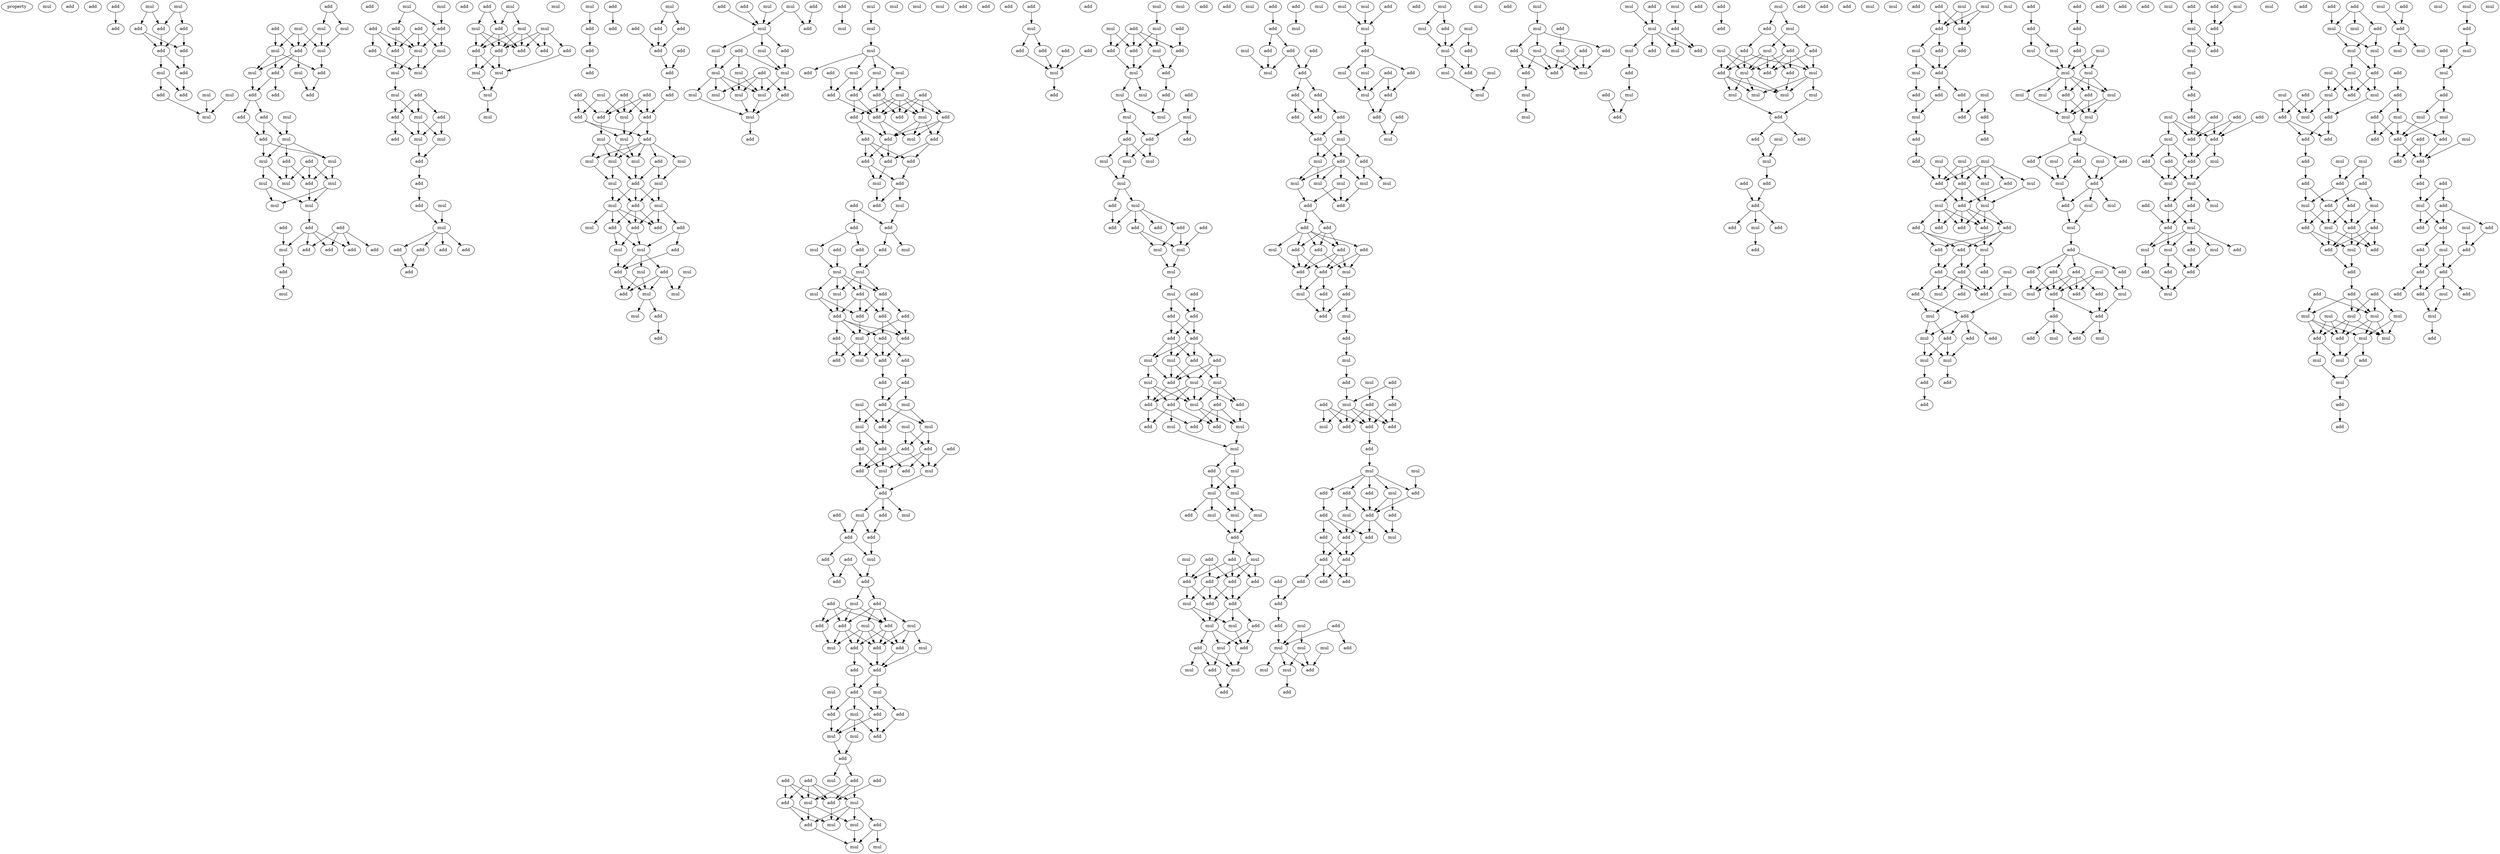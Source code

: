 digraph {
    node [fontcolor=black]
    property [mul=2,lf=1.9]
    0 [ label = mul ];
    1 [ label = add ];
    2 [ label = add ];
    3 [ label = add ];
    4 [ label = add ];
    5 [ label = mul ];
    6 [ label = mul ];
    7 [ label = add ];
    8 [ label = add ];
    9 [ label = add ];
    10 [ label = add ];
    11 [ label = add ];
    12 [ label = mul ];
    13 [ label = add ];
    14 [ label = add ];
    15 [ label = mul ];
    16 [ label = add ];
    17 [ label = mul ];
    18 [ label = mul ];
    19 [ label = add ];
    20 [ label = mul ];
    21 [ label = add ];
    22 [ label = mul ];
    23 [ label = mul ];
    24 [ label = add ];
    25 [ label = mul ];
    26 [ label = mul ];
    27 [ label = mul ];
    28 [ label = mul ];
    29 [ label = add ];
    30 [ label = add ];
    31 [ label = add ];
    32 [ label = add ];
    33 [ label = add ];
    34 [ label = add ];
    35 [ label = add ];
    36 [ label = mul ];
    37 [ label = add ];
    38 [ label = mul ];
    39 [ label = add ];
    40 [ label = add ];
    41 [ label = mul ];
    42 [ label = mul ];
    43 [ label = add ];
    44 [ label = add ];
    45 [ label = mul ];
    46 [ label = mul ];
    47 [ label = mul ];
    48 [ label = mul ];
    49 [ label = mul ];
    50 [ label = add ];
    51 [ label = add ];
    52 [ label = add ];
    53 [ label = mul ];
    54 [ label = add ];
    55 [ label = add ];
    56 [ label = add ];
    57 [ label = add ];
    58 [ label = add ];
    59 [ label = mul ];
    60 [ label = mul ];
    61 [ label = mul ];
    62 [ label = add ];
    63 [ label = add ];
    64 [ label = add ];
    65 [ label = add ];
    66 [ label = add ];
    67 [ label = mul ];
    68 [ label = mul ];
    69 [ label = add ];
    70 [ label = mul ];
    71 [ label = mul ];
    72 [ label = mul ];
    73 [ label = add ];
    74 [ label = add ];
    75 [ label = mul ];
    76 [ label = add ];
    77 [ label = add ];
    78 [ label = mul ];
    79 [ label = mul ];
    80 [ label = add ];
    81 [ label = add ];
    82 [ label = add ];
    83 [ label = mul ];
    84 [ label = mul ];
    85 [ label = add ];
    86 [ label = add ];
    87 [ label = add ];
    88 [ label = add ];
    89 [ label = add ];
    90 [ label = add ];
    91 [ label = mul ];
    92 [ label = add ];
    93 [ label = add ];
    94 [ label = mul ];
    95 [ label = mul ];
    96 [ label = mul ];
    97 [ label = mul ];
    98 [ label = add ];
    99 [ label = add ];
    100 [ label = add ];
    101 [ label = add ];
    102 [ label = add ];
    103 [ label = mul ];
    104 [ label = mul ];
    105 [ label = mul ];
    106 [ label = mul ];
    107 [ label = mul ];
    108 [ label = add ];
    109 [ label = add ];
    110 [ label = add ];
    111 [ label = add ];
    112 [ label = add ];
    113 [ label = mul ];
    114 [ label = add ];
    115 [ label = add ];
    116 [ label = add ];
    117 [ label = add ];
    118 [ label = add ];
    119 [ label = add ];
    120 [ label = add ];
    121 [ label = add ];
    122 [ label = add ];
    123 [ label = mul ];
    124 [ label = add ];
    125 [ label = mul ];
    126 [ label = add ];
    127 [ label = add ];
    128 [ label = add ];
    129 [ label = mul ];
    130 [ label = mul ];
    131 [ label = add ];
    132 [ label = mul ];
    133 [ label = mul ];
    134 [ label = add ];
    135 [ label = mul ];
    136 [ label = mul ];
    137 [ label = mul ];
    138 [ label = add ];
    139 [ label = mul ];
    140 [ label = mul ];
    141 [ label = add ];
    142 [ label = mul ];
    143 [ label = add ];
    144 [ label = mul ];
    145 [ label = add ];
    146 [ label = add ];
    147 [ label = add ];
    148 [ label = add ];
    149 [ label = mul ];
    150 [ label = mul ];
    151 [ label = add ];
    152 [ label = mul ];
    153 [ label = mul ];
    154 [ label = add ];
    155 [ label = mul ];
    156 [ label = add ];
    157 [ label = mul ];
    158 [ label = mul ];
    159 [ label = add ];
    160 [ label = add ];
    161 [ label = mul ];
    162 [ label = add ];
    163 [ label = add ];
    164 [ label = add ];
    165 [ label = mul ];
    166 [ label = mul ];
    167 [ label = add ];
    168 [ label = mul ];
    169 [ label = mul ];
    170 [ label = add ];
    171 [ label = add ];
    172 [ label = mul ];
    173 [ label = add ];
    174 [ label = mul ];
    175 [ label = mul ];
    176 [ label = mul ];
    177 [ label = mul ];
    178 [ label = mul ];
    179 [ label = mul ];
    180 [ label = add ];
    181 [ label = mul ];
    182 [ label = add ];
    183 [ label = add ];
    184 [ label = mul ];
    185 [ label = mul ];
    186 [ label = mul ];
    187 [ label = mul ];
    188 [ label = mul ];
    189 [ label = mul ];
    190 [ label = add ];
    191 [ label = add ];
    192 [ label = mul ];
    193 [ label = mul ];
    194 [ label = add ];
    195 [ label = mul ];
    196 [ label = add ];
    197 [ label = add ];
    198 [ label = add ];
    199 [ label = add ];
    200 [ label = add ];
    201 [ label = mul ];
    202 [ label = add ];
    203 [ label = add ];
    204 [ label = add ];
    205 [ label = mul ];
    206 [ label = add ];
    207 [ label = add ];
    208 [ label = add ];
    209 [ label = add ];
    210 [ label = add ];
    211 [ label = add ];
    212 [ label = mul ];
    213 [ label = mul ];
    214 [ label = add ];
    215 [ label = mul ];
    216 [ label = mul ];
    217 [ label = add ];
    218 [ label = add ];
    219 [ label = add ];
    220 [ label = add ];
    221 [ label = add ];
    222 [ label = add ];
    223 [ label = mul ];
    224 [ label = mul ];
    225 [ label = mul ];
    226 [ label = mul ];
    227 [ label = add ];
    228 [ label = mul ];
    229 [ label = mul ];
    230 [ label = add ];
    231 [ label = add ];
    232 [ label = add ];
    233 [ label = add ];
    234 [ label = add ];
    235 [ label = add ];
    236 [ label = add ];
    237 [ label = add ];
    238 [ label = add ];
    239 [ label = mul ];
    240 [ label = mul ];
    241 [ label = add ];
    242 [ label = add ];
    243 [ label = add ];
    244 [ label = add ];
    245 [ label = add ];
    246 [ label = add ];
    247 [ label = mul ];
    248 [ label = mul ];
    249 [ label = add ];
    250 [ label = mul ];
    251 [ label = mul ];
    252 [ label = mul ];
    253 [ label = add ];
    254 [ label = add ];
    255 [ label = add ];
    256 [ label = add ];
    257 [ label = add ];
    258 [ label = add ];
    259 [ label = mul ];
    260 [ label = mul ];
    261 [ label = add ];
    262 [ label = add ];
    263 [ label = add ];
    264 [ label = mul ];
    265 [ label = mul ];
    266 [ label = add ];
    267 [ label = add ];
    268 [ label = add ];
    269 [ label = add ];
    270 [ label = mul ];
    271 [ label = add ];
    272 [ label = add ];
    273 [ label = add ];
    274 [ label = add ];
    275 [ label = add ];
    276 [ label = add ];
    277 [ label = mul ];
    278 [ label = mul ];
    279 [ label = add ];
    280 [ label = add ];
    281 [ label = add ];
    282 [ label = mul ];
    283 [ label = mul ];
    284 [ label = mul ];
    285 [ label = add ];
    286 [ label = add ];
    287 [ label = add ];
    288 [ label = add ];
    289 [ label = add ];
    290 [ label = mul ];
    291 [ label = mul ];
    292 [ label = add ];
    293 [ label = add ];
    294 [ label = mul ];
    295 [ label = add ];
    296 [ label = add ];
    297 [ label = add ];
    298 [ label = mul ];
    299 [ label = add ];
    300 [ label = mul ];
    301 [ label = add ];
    302 [ label = add ];
    303 [ label = add ];
    304 [ label = mul ];
    305 [ label = add ];
    306 [ label = add ];
    307 [ label = mul ];
    308 [ label = add ];
    309 [ label = add ];
    310 [ label = mul ];
    311 [ label = add ];
    312 [ label = mul ];
    313 [ label = mul ];
    314 [ label = add ];
    315 [ label = mul ];
    316 [ label = mul ];
    317 [ label = add ];
    318 [ label = add ];
    319 [ label = mul ];
    320 [ label = add ];
    321 [ label = add ];
    322 [ label = add ];
    323 [ label = add ];
    324 [ label = mul ];
    325 [ label = mul ];
    326 [ label = add ];
    327 [ label = mul ];
    328 [ label = add ];
    329 [ label = add ];
    330 [ label = mul ];
    331 [ label = mul ];
    332 [ label = add ];
    333 [ label = add ];
    334 [ label = mul ];
    335 [ label = add ];
    336 [ label = mul ];
    337 [ label = add ];
    338 [ label = mul ];
    339 [ label = mul ];
    340 [ label = add ];
    341 [ label = add ];
    342 [ label = mul ];
    343 [ label = mul ];
    344 [ label = mul ];
    345 [ label = add ];
    346 [ label = add ];
    347 [ label = add ];
    348 [ label = add ];
    349 [ label = mul ];
    350 [ label = mul ];
    351 [ label = mul ];
    352 [ label = mul ];
    353 [ label = add ];
    354 [ label = mul ];
    355 [ label = add ];
    356 [ label = add ];
    357 [ label = add ];
    358 [ label = add ];
    359 [ label = add ];
    360 [ label = mul ];
    361 [ label = mul ];
    362 [ label = mul ];
    363 [ label = mul ];
    364 [ label = add ];
    365 [ label = add ];
    366 [ label = add ];
    367 [ label = add ];
    368 [ label = add ];
    369 [ label = mul ];
    370 [ label = add ];
    371 [ label = add ];
    372 [ label = mul ];
    373 [ label = mul ];
    374 [ label = mul ];
    375 [ label = add ];
    376 [ label = mul ];
    377 [ label = add ];
    378 [ label = mul ];
    379 [ label = add ];
    380 [ label = add ];
    381 [ label = add ];
    382 [ label = add ];
    383 [ label = add ];
    384 [ label = mul ];
    385 [ label = mul ];
    386 [ label = add ];
    387 [ label = mul ];
    388 [ label = add ];
    389 [ label = add ];
    390 [ label = mul ];
    391 [ label = mul ];
    392 [ label = mul ];
    393 [ label = mul ];
    394 [ label = add ];
    395 [ label = mul ];
    396 [ label = mul ];
    397 [ label = add ];
    398 [ label = add ];
    399 [ label = mul ];
    400 [ label = mul ];
    401 [ label = add ];
    402 [ label = add ];
    403 [ label = add ];
    404 [ label = add ];
    405 [ label = add ];
    406 [ label = add ];
    407 [ label = add ];
    408 [ label = mul ];
    409 [ label = add ];
    410 [ label = mul ];
    411 [ label = mul ];
    412 [ label = add ];
    413 [ label = add ];
    414 [ label = mul ];
    415 [ label = add ];
    416 [ label = mul ];
    417 [ label = mul ];
    418 [ label = add ];
    419 [ label = mul ];
    420 [ label = add ];
    421 [ label = add ];
    422 [ label = add ];
    423 [ label = mul ];
    424 [ label = add ];
    425 [ label = add ];
    426 [ label = add ];
    427 [ label = mul ];
    428 [ label = mul ];
    429 [ label = add ];
    430 [ label = add ];
    431 [ label = add ];
    432 [ label = add ];
    433 [ label = add ];
    434 [ label = add ];
    435 [ label = add ];
    436 [ label = mul ];
    437 [ label = add ];
    438 [ label = add ];
    439 [ label = mul ];
    440 [ label = mul ];
    441 [ label = mul ];
    442 [ label = mul ];
    443 [ label = mul ];
    444 [ label = mul ];
    445 [ label = add ];
    446 [ label = add ];
    447 [ label = add ];
    448 [ label = add ];
    449 [ label = add ];
    450 [ label = add ];
    451 [ label = add ];
    452 [ label = add ];
    453 [ label = mul ];
    454 [ label = add ];
    455 [ label = mul ];
    456 [ label = add ];
    457 [ label = add ];
    458 [ label = add ];
    459 [ label = mul ];
    460 [ label = mul ];
    461 [ label = add ];
    462 [ label = add ];
    463 [ label = mul ];
    464 [ label = add ];
    465 [ label = mul ];
    466 [ label = add ];
    467 [ label = mul ];
    468 [ label = add ];
    469 [ label = add ];
    470 [ label = add ];
    471 [ label = add ];
    472 [ label = mul ];
    473 [ label = add ];
    474 [ label = add ];
    475 [ label = add ];
    476 [ label = mul ];
    477 [ label = mul ];
    478 [ label = add ];
    479 [ label = add ];
    480 [ label = add ];
    481 [ label = mul ];
    482 [ label = add ];
    483 [ label = add ];
    484 [ label = mul ];
    485 [ label = add ];
    486 [ label = add ];
    487 [ label = add ];
    488 [ label = mul ];
    489 [ label = add ];
    490 [ label = add ];
    491 [ label = add ];
    492 [ label = add ];
    493 [ label = mul ];
    494 [ label = add ];
    495 [ label = add ];
    496 [ label = add ];
    497 [ label = add ];
    498 [ label = add ];
    499 [ label = add ];
    500 [ label = add ];
    501 [ label = mul ];
    502 [ label = mul ];
    503 [ label = add ];
    504 [ label = mul ];
    505 [ label = mul ];
    506 [ label = mul ];
    507 [ label = add ];
    508 [ label = mul ];
    509 [ label = add ];
    510 [ label = mul ];
    511 [ label = mul ];
    512 [ label = add ];
    513 [ label = mul ];
    514 [ label = add ];
    515 [ label = mul ];
    516 [ label = add ];
    517 [ label = mul ];
    518 [ label = add ];
    519 [ label = add ];
    520 [ label = add ];
    521 [ label = mul ];
    522 [ label = add ];
    523 [ label = add ];
    524 [ label = mul ];
    525 [ label = mul ];
    526 [ label = mul ];
    527 [ label = mul ];
    528 [ label = add ];
    529 [ label = mul ];
    530 [ label = add ];
    531 [ label = mul ];
    532 [ label = mul ];
    533 [ label = mul ];
    534 [ label = add ];
    535 [ label = add ];
    536 [ label = mul ];
    537 [ label = mul ];
    538 [ label = add ];
    539 [ label = mul ];
    540 [ label = mul ];
    541 [ label = mul ];
    542 [ label = add ];
    543 [ label = add ];
    544 [ label = add ];
    545 [ label = mul ];
    546 [ label = add ];
    547 [ label = add ];
    548 [ label = mul ];
    549 [ label = mul ];
    550 [ label = mul ];
    551 [ label = add ];
    552 [ label = mul ];
    553 [ label = mul ];
    554 [ label = add ];
    555 [ label = mul ];
    556 [ label = mul ];
    557 [ label = add ];
    558 [ label = add ];
    559 [ label = add ];
    560 [ label = add ];
    561 [ label = mul ];
    562 [ label = add ];
    563 [ label = add ];
    564 [ label = add ];
    565 [ label = add ];
    566 [ label = mul ];
    567 [ label = mul ];
    568 [ label = add ];
    569 [ label = add ];
    570 [ label = add ];
    571 [ label = mul ];
    572 [ label = mul ];
    573 [ label = add ];
    574 [ label = add ];
    575 [ label = add ];
    576 [ label = add ];
    577 [ label = mul ];
    578 [ label = mul ];
    579 [ label = mul ];
    580 [ label = mul ];
    581 [ label = mul ];
    582 [ label = mul ];
    583 [ label = add ];
    584 [ label = add ];
    585 [ label = add ];
    586 [ label = add ];
    587 [ label = mul ];
    588 [ label = add ];
    589 [ label = mul ];
    590 [ label = add ];
    591 [ label = add ];
    592 [ label = mul ];
    593 [ label = add ];
    594 [ label = add ];
    595 [ label = add ];
    596 [ label = mul ];
    597 [ label = add ];
    598 [ label = add ];
    599 [ label = mul ];
    600 [ label = add ];
    601 [ label = add ];
    602 [ label = mul ];
    603 [ label = mul ];
    604 [ label = add ];
    605 [ label = add ];
    606 [ label = add ];
    607 [ label = add ];
    608 [ label = mul ];
    609 [ label = add ];
    610 [ label = mul ];
    611 [ label = add ];
    612 [ label = add ];
    613 [ label = add ];
    614 [ label = mul ];
    615 [ label = add ];
    616 [ label = add ];
    617 [ label = mul ];
    618 [ label = add ];
    619 [ label = add ];
    620 [ label = add ];
    621 [ label = mul ];
    622 [ label = mul ];
    623 [ label = mul ];
    624 [ label = mul ];
    625 [ label = add ];
    626 [ label = add ];
    627 [ label = mul ];
    628 [ label = add ];
    629 [ label = add ];
    630 [ label = mul ];
    631 [ label = mul ];
    632 [ label = add ];
    633 [ label = add ];
    634 [ label = add ];
    635 [ label = add ];
    636 [ label = add ];
    637 [ label = add ];
    638 [ label = mul ];
    639 [ label = add ];
    640 [ label = add ];
    641 [ label = mul ];
    642 [ label = add ];
    643 [ label = add ];
    644 [ label = mul ];
    645 [ label = add ];
    646 [ label = mul ];
    647 [ label = add ];
    648 [ label = add ];
    649 [ label = mul ];
    650 [ label = add ];
    651 [ label = add ];
    652 [ label = mul ];
    653 [ label = add ];
    654 [ label = mul ];
    655 [ label = add ];
    656 [ label = mul ];
    657 [ label = mul ];
    658 [ label = add ];
    659 [ label = add ];
    660 [ label = add ];
    661 [ label = add ];
    662 [ label = add ];
    663 [ label = add ];
    664 [ label = add ];
    665 [ label = add ];
    666 [ label = mul ];
    667 [ label = mul ];
    668 [ label = mul ];
    669 [ label = mul ];
    670 [ label = mul ];
    671 [ label = mul ];
    672 [ label = add ];
    673 [ label = mul ];
    674 [ label = add ];
    675 [ label = mul ];
    676 [ label = mul ];
    677 [ label = mul ];
    678 [ label = mul ];
    679 [ label = mul ];
    680 [ label = add ];
    681 [ label = add ];
    682 [ label = mul ];
    683 [ label = add ];
    684 [ label = add ];
    685 [ label = mul ];
    686 [ label = add ];
    687 [ label = mul ];
    688 [ label = add ];
    689 [ label = mul ];
    690 [ label = mul ];
    691 [ label = add ];
    692 [ label = add ];
    693 [ label = mul ];
    694 [ label = add ];
    695 [ label = add ];
    696 [ label = add ];
    697 [ label = add ];
    698 [ label = mul ];
    699 [ label = add ];
    700 [ label = add ];
    701 [ label = mul ];
    702 [ label = add ];
    703 [ label = add ];
    704 [ label = add ];
    705 [ label = add ];
    706 [ label = add ];
    707 [ label = add ];
    708 [ label = mul ];
    709 [ label = mul ];
    710 [ label = mul ];
    711 [ label = mul ];
    712 [ label = mul ];
    713 [ label = add ];
    714 [ label = add ];
    715 [ label = mul ];
    716 [ label = add ];
    717 [ label = add ];
    718 [ label = mul ];
    719 [ label = mul ];
    720 [ label = add ];
    721 [ label = mul ];
    722 [ label = add ];
    723 [ label = add ];
    724 [ label = add ];
    725 [ label = add ];
    726 [ label = add ];
    727 [ label = add ];
    728 [ label = mul ];
    729 [ label = add ];
    730 [ label = mul ];
    731 [ label = add ];
    732 [ label = add ];
    733 [ label = mul ];
    734 [ label = mul ];
    735 [ label = mul ];
    736 [ label = add ];
    737 [ label = add ];
    738 [ label = add ];
    739 [ label = add ];
    740 [ label = add ];
    741 [ label = mul ];
    742 [ label = mul ];
    743 [ label = add ];
    744 [ label = mul ];
    745 [ label = mul ];
    746 [ label = add ];
    747 [ label = add ];
    748 [ label = add ];
    749 [ label = add ];
    750 [ label = mul ];
    751 [ label = add ];
    752 [ label = add ];
    753 [ label = add ];
    754 [ label = mul ];
    755 [ label = mul ];
    756 [ label = mul ];
    757 [ label = mul ];
    758 [ label = add ];
    759 [ label = mul ];
    760 [ label = mul ];
    761 [ label = add ];
    762 [ label = mul ];
    763 [ label = mul ];
    764 [ label = add ];
    765 [ label = mul ];
    766 [ label = add ];
    767 [ label = mul ];
    768 [ label = add ];
    769 [ label = add ];
    770 [ label = add ];
    771 [ label = mul ];
    772 [ label = mul ];
    773 [ label = add ];
    774 [ label = add ];
    775 [ label = add ];
    776 [ label = add ];
    777 [ label = add ];
    778 [ label = mul ];
    779 [ label = mul ];
    780 [ label = add ];
    781 [ label = add ];
    782 [ label = add ];
    783 [ label = mul ];
    784 [ label = add ];
    785 [ label = add ];
    786 [ label = mul ];
    787 [ label = add ];
    788 [ label = add ];
    789 [ label = add ];
    790 [ label = add ];
    791 [ label = add ];
    792 [ label = mul ];
    793 [ label = mul ];
    794 [ label = mul ];
    795 [ label = mul ];
    796 [ label = mul ];
    797 [ label = mul ];
    798 [ label = mul ];
    799 [ label = add ];
    800 [ label = add ];
    801 [ label = add ];
    802 [ label = mul ];
    803 [ label = mul ];
    804 [ label = mul ];
    805 [ label = add ];
    806 [ label = mul ];
    807 [ label = add ];
    808 [ label = add ];
    809 [ label = add ];
    810 [ label = mul ];
    811 [ label = mul ];
    812 [ label = mul ];
    813 [ label = mul ];
    814 [ label = add ];
    815 [ label = add ];
    816 [ label = mul ];
    817 [ label = mul ];
    818 [ label = add ];
    819 [ label = mul ];
    820 [ label = add ];
    821 [ label = add ];
    822 [ label = mul ];
    823 [ label = mul ];
    824 [ label = add ];
    825 [ label = mul ];
    826 [ label = add ];
    827 [ label = add ];
    828 [ label = add ];
    829 [ label = add ];
    830 [ label = mul ];
    831 [ label = add ];
    832 [ label = add ];
    833 [ label = add ];
    834 [ label = add ];
    835 [ label = mul ];
    836 [ label = add ];
    837 [ label = add ];
    838 [ label = add ];
    839 [ label = mul ];
    840 [ label = add ];
    841 [ label = mul ];
    842 [ label = add ];
    843 [ label = add ];
    844 [ label = add ];
    845 [ label = add ];
    846 [ label = add ];
    847 [ label = add ];
    848 [ label = add ];
    849 [ label = mul ];
    850 [ label = mul ];
    851 [ label = add ];
    3 -> 4 [ name = 0 ];
    5 -> 7 [ name = 1 ];
    5 -> 9 [ name = 2 ];
    6 -> 8 [ name = 3 ];
    6 -> 9 [ name = 4 ];
    7 -> 10 [ name = 5 ];
    7 -> 11 [ name = 6 ];
    8 -> 10 [ name = 7 ];
    8 -> 11 [ name = 8 ];
    9 -> 11 [ name = 9 ];
    10 -> 13 [ name = 10 ];
    11 -> 12 [ name = 11 ];
    11 -> 13 [ name = 12 ];
    12 -> 14 [ name = 13 ];
    12 -> 16 [ name = 14 ];
    13 -> 16 [ name = 15 ];
    14 -> 18 [ name = 16 ];
    15 -> 18 [ name = 17 ];
    17 -> 18 [ name = 18 ];
    19 -> 20 [ name = 19 ];
    19 -> 23 [ name = 20 ];
    20 -> 26 [ name = 21 ];
    21 -> 24 [ name = 22 ];
    21 -> 25 [ name = 23 ];
    22 -> 24 [ name = 24 ];
    22 -> 25 [ name = 25 ];
    22 -> 26 [ name = 26 ];
    23 -> 24 [ name = 27 ];
    23 -> 26 [ name = 28 ];
    24 -> 27 [ name = 29 ];
    24 -> 28 [ name = 30 ];
    24 -> 31 [ name = 31 ];
    25 -> 28 [ name = 32 ];
    25 -> 30 [ name = 33 ];
    25 -> 31 [ name = 34 ];
    26 -> 30 [ name = 35 ];
    27 -> 34 [ name = 36 ];
    28 -> 33 [ name = 37 ];
    30 -> 34 [ name = 38 ];
    31 -> 32 [ name = 39 ];
    31 -> 33 [ name = 40 ];
    33 -> 35 [ name = 41 ];
    33 -> 37 [ name = 42 ];
    35 -> 38 [ name = 43 ];
    35 -> 39 [ name = 44 ];
    36 -> 38 [ name = 45 ];
    37 -> 39 [ name = 46 ];
    38 -> 41 [ name = 47 ];
    38 -> 42 [ name = 48 ];
    38 -> 43 [ name = 49 ];
    39 -> 41 [ name = 50 ];
    39 -> 42 [ name = 51 ];
    40 -> 44 [ name = 52 ];
    40 -> 45 [ name = 53 ];
    40 -> 46 [ name = 54 ];
    41 -> 46 [ name = 55 ];
    41 -> 47 [ name = 56 ];
    42 -> 44 [ name = 57 ];
    42 -> 45 [ name = 58 ];
    43 -> 44 [ name = 59 ];
    43 -> 46 [ name = 60 ];
    44 -> 49 [ name = 61 ];
    45 -> 48 [ name = 62 ];
    45 -> 49 [ name = 63 ];
    47 -> 48 [ name = 64 ];
    47 -> 49 [ name = 65 ];
    49 -> 51 [ name = 66 ];
    50 -> 53 [ name = 67 ];
    51 -> 53 [ name = 68 ];
    51 -> 55 [ name = 69 ];
    51 -> 56 [ name = 70 ];
    51 -> 57 [ name = 71 ];
    52 -> 54 [ name = 72 ];
    52 -> 55 [ name = 73 ];
    52 -> 56 [ name = 74 ];
    52 -> 57 [ name = 75 ];
    53 -> 58 [ name = 76 ];
    58 -> 60 [ name = 77 ];
    59 -> 63 [ name = 78 ];
    59 -> 64 [ name = 79 ];
    61 -> 63 [ name = 80 ];
    62 -> 66 [ name = 81 ];
    62 -> 67 [ name = 82 ];
    62 -> 68 [ name = 83 ];
    63 -> 67 [ name = 84 ];
    63 -> 68 [ name = 85 ];
    64 -> 66 [ name = 86 ];
    64 -> 67 [ name = 87 ];
    65 -> 66 [ name = 88 ];
    65 -> 67 [ name = 89 ];
    65 -> 69 [ name = 90 ];
    66 -> 70 [ name = 91 ];
    67 -> 70 [ name = 92 ];
    67 -> 71 [ name = 93 ];
    68 -> 71 [ name = 94 ];
    69 -> 71 [ name = 95 ];
    70 -> 72 [ name = 96 ];
    72 -> 74 [ name = 97 ];
    72 -> 75 [ name = 98 ];
    73 -> 74 [ name = 99 ];
    73 -> 75 [ name = 100 ];
    73 -> 76 [ name = 101 ];
    74 -> 77 [ name = 102 ];
    74 -> 79 [ name = 103 ];
    75 -> 78 [ name = 104 ];
    75 -> 79 [ name = 105 ];
    76 -> 78 [ name = 106 ];
    76 -> 79 [ name = 107 ];
    78 -> 80 [ name = 108 ];
    79 -> 80 [ name = 109 ];
    80 -> 81 [ name = 110 ];
    81 -> 82 [ name = 111 ];
    82 -> 84 [ name = 112 ];
    83 -> 84 [ name = 113 ];
    84 -> 85 [ name = 114 ];
    84 -> 86 [ name = 115 ];
    84 -> 87 [ name = 116 ];
    84 -> 88 [ name = 117 ];
    85 -> 90 [ name = 118 ];
    86 -> 90 [ name = 119 ];
    91 -> 93 [ name = 120 ];
    91 -> 97 [ name = 121 ];
    92 -> 93 [ name = 122 ];
    92 -> 94 [ name = 123 ];
    93 -> 99 [ name = 124 ];
    93 -> 101 [ name = 125 ];
    93 -> 102 [ name = 126 ];
    94 -> 99 [ name = 127 ];
    94 -> 101 [ name = 128 ];
    94 -> 102 [ name = 129 ];
    95 -> 98 [ name = 130 ];
    95 -> 100 [ name = 131 ];
    95 -> 101 [ name = 132 ];
    95 -> 102 [ name = 133 ];
    97 -> 98 [ name = 134 ];
    97 -> 99 [ name = 135 ];
    97 -> 101 [ name = 136 ];
    97 -> 102 [ name = 137 ];
    99 -> 103 [ name = 138 ];
    99 -> 104 [ name = 139 ];
    100 -> 103 [ name = 140 ];
    101 -> 103 [ name = 141 ];
    101 -> 104 [ name = 142 ];
    103 -> 105 [ name = 143 ];
    104 -> 105 [ name = 144 ];
    105 -> 106 [ name = 145 ];
    107 -> 108 [ name = 146 ];
    108 -> 109 [ name = 147 ];
    109 -> 110 [ name = 148 ];
    111 -> 112 [ name = 149 ];
    113 -> 115 [ name = 150 ];
    113 -> 116 [ name = 151 ];
    114 -> 117 [ name = 152 ];
    115 -> 117 [ name = 153 ];
    116 -> 117 [ name = 154 ];
    117 -> 119 [ name = 155 ];
    118 -> 119 [ name = 156 ];
    119 -> 121 [ name = 157 ];
    120 -> 127 [ name = 158 ];
    120 -> 128 [ name = 159 ];
    121 -> 126 [ name = 160 ];
    122 -> 125 [ name = 161 ];
    122 -> 126 [ name = 162 ];
    122 -> 127 [ name = 163 ];
    123 -> 125 [ name = 164 ];
    123 -> 128 [ name = 165 ];
    124 -> 125 [ name = 166 ];
    124 -> 126 [ name = 167 ];
    124 -> 127 [ name = 168 ];
    125 -> 130 [ name = 169 ];
    126 -> 130 [ name = 170 ];
    126 -> 131 [ name = 171 ];
    127 -> 129 [ name = 172 ];
    128 -> 130 [ name = 173 ];
    128 -> 131 [ name = 174 ];
    129 -> 132 [ name = 175 ];
    129 -> 133 [ name = 176 ];
    129 -> 135 [ name = 177 ];
    130 -> 133 [ name = 178 ];
    130 -> 135 [ name = 179 ];
    131 -> 132 [ name = 180 ];
    131 -> 133 [ name = 181 ];
    131 -> 134 [ name = 182 ];
    131 -> 135 [ name = 183 ];
    131 -> 136 [ name = 184 ];
    132 -> 139 [ name = 185 ];
    133 -> 138 [ name = 186 ];
    134 -> 137 [ name = 187 ];
    134 -> 138 [ name = 188 ];
    135 -> 138 [ name = 189 ];
    135 -> 139 [ name = 190 ];
    136 -> 137 [ name = 191 ];
    137 -> 140 [ name = 192 ];
    137 -> 141 [ name = 193 ];
    138 -> 140 [ name = 194 ];
    138 -> 141 [ name = 195 ];
    138 -> 142 [ name = 196 ];
    139 -> 141 [ name = 197 ];
    139 -> 142 [ name = 198 ];
    140 -> 143 [ name = 199 ];
    140 -> 146 [ name = 200 ];
    140 -> 147 [ name = 201 ];
    141 -> 143 [ name = 202 ];
    141 -> 145 [ name = 203 ];
    141 -> 147 [ name = 204 ];
    142 -> 143 [ name = 205 ];
    142 -> 144 [ name = 206 ];
    142 -> 145 [ name = 207 ];
    142 -> 147 [ name = 208 ];
    145 -> 149 [ name = 209 ];
    145 -> 150 [ name = 210 ];
    146 -> 148 [ name = 211 ];
    146 -> 150 [ name = 212 ];
    147 -> 149 [ name = 213 ];
    147 -> 150 [ name = 214 ];
    148 -> 154 [ name = 215 ];
    149 -> 154 [ name = 216 ];
    150 -> 151 [ name = 217 ];
    150 -> 152 [ name = 218 ];
    150 -> 154 [ name = 219 ];
    151 -> 155 [ name = 220 ];
    151 -> 156 [ name = 221 ];
    151 -> 157 [ name = 222 ];
    152 -> 156 [ name = 223 ];
    152 -> 157 [ name = 224 ];
    153 -> 155 [ name = 225 ];
    154 -> 156 [ name = 226 ];
    154 -> 157 [ name = 227 ];
    157 -> 158 [ name = 228 ];
    157 -> 159 [ name = 229 ];
    159 -> 160 [ name = 230 ];
    161 -> 166 [ name = 231 ];
    161 -> 167 [ name = 232 ];
    162 -> 166 [ name = 233 ];
    163 -> 167 [ name = 234 ];
    164 -> 166 [ name = 235 ];
    165 -> 166 [ name = 236 ];
    166 -> 168 [ name = 237 ];
    166 -> 169 [ name = 238 ];
    166 -> 171 [ name = 239 ];
    168 -> 172 [ name = 240 ];
    169 -> 174 [ name = 241 ];
    170 -> 172 [ name = 242 ];
    170 -> 174 [ name = 243 ];
    170 -> 175 [ name = 244 ];
    171 -> 172 [ name = 245 ];
    172 -> 179 [ name = 246 ];
    172 -> 180 [ name = 247 ];
    173 -> 176 [ name = 248 ];
    173 -> 177 [ name = 249 ];
    173 -> 179 [ name = 250 ];
    173 -> 180 [ name = 251 ];
    174 -> 176 [ name = 252 ];
    174 -> 177 [ name = 253 ];
    174 -> 178 [ name = 254 ];
    174 -> 179 [ name = 255 ];
    175 -> 176 [ name = 256 ];
    175 -> 179 [ name = 257 ];
    176 -> 181 [ name = 258 ];
    178 -> 181 [ name = 259 ];
    179 -> 181 [ name = 260 ];
    180 -> 181 [ name = 261 ];
    181 -> 182 [ name = 262 ];
    183 -> 184 [ name = 263 ];
    185 -> 186 [ name = 264 ];
    186 -> 188 [ name = 265 ];
    188 -> 189 [ name = 266 ];
    188 -> 190 [ name = 267 ];
    188 -> 192 [ name = 268 ];
    188 -> 193 [ name = 269 ];
    189 -> 195 [ name = 270 ];
    189 -> 198 [ name = 271 ];
    191 -> 194 [ name = 272 ];
    192 -> 197 [ name = 273 ];
    192 -> 198 [ name = 274 ];
    193 -> 194 [ name = 275 ];
    193 -> 197 [ name = 276 ];
    194 -> 203 [ name = 277 ];
    195 -> 199 [ name = 278 ];
    195 -> 200 [ name = 279 ];
    195 -> 201 [ name = 280 ];
    195 -> 202 [ name = 281 ];
    195 -> 203 [ name = 282 ];
    196 -> 199 [ name = 283 ];
    196 -> 200 [ name = 284 ];
    196 -> 201 [ name = 285 ];
    196 -> 203 [ name = 286 ];
    197 -> 202 [ name = 287 ];
    197 -> 203 [ name = 288 ];
    198 -> 199 [ name = 289 ];
    198 -> 201 [ name = 290 ];
    198 -> 203 [ name = 291 ];
    200 -> 204 [ name = 292 ];
    200 -> 205 [ name = 293 ];
    200 -> 207 [ name = 294 ];
    201 -> 204 [ name = 295 ];
    201 -> 205 [ name = 296 ];
    201 -> 207 [ name = 297 ];
    202 -> 204 [ name = 298 ];
    202 -> 206 [ name = 299 ];
    203 -> 204 [ name = 300 ];
    203 -> 205 [ name = 301 ];
    204 -> 208 [ name = 302 ];
    204 -> 209 [ name = 303 ];
    206 -> 208 [ name = 304 ];
    206 -> 209 [ name = 305 ];
    206 -> 210 [ name = 306 ];
    207 -> 209 [ name = 307 ];
    207 -> 210 [ name = 308 ];
    208 -> 211 [ name = 309 ];
    208 -> 212 [ name = 310 ];
    209 -> 212 [ name = 311 ];
    210 -> 211 [ name = 312 ];
    211 -> 213 [ name = 313 ];
    211 -> 217 [ name = 314 ];
    212 -> 217 [ name = 315 ];
    213 -> 219 [ name = 316 ];
    214 -> 218 [ name = 317 ];
    214 -> 219 [ name = 318 ];
    218 -> 220 [ name = 319 ];
    218 -> 223 [ name = 320 ];
    219 -> 222 [ name = 321 ];
    219 -> 224 [ name = 322 ];
    220 -> 225 [ name = 323 ];
    221 -> 226 [ name = 324 ];
    222 -> 225 [ name = 325 ];
    223 -> 226 [ name = 326 ];
    225 -> 227 [ name = 327 ];
    225 -> 228 [ name = 328 ];
    225 -> 230 [ name = 329 ];
    226 -> 227 [ name = 330 ];
    226 -> 228 [ name = 331 ];
    226 -> 229 [ name = 332 ];
    226 -> 230 [ name = 333 ];
    227 -> 231 [ name = 334 ];
    227 -> 232 [ name = 335 ];
    227 -> 233 [ name = 336 ];
    228 -> 234 [ name = 337 ];
    229 -> 231 [ name = 338 ];
    229 -> 234 [ name = 339 ];
    230 -> 231 [ name = 340 ];
    230 -> 232 [ name = 341 ];
    230 -> 234 [ name = 342 ];
    231 -> 239 [ name = 343 ];
    232 -> 236 [ name = 344 ];
    232 -> 238 [ name = 345 ];
    233 -> 236 [ name = 346 ];
    233 -> 239 [ name = 347 ];
    234 -> 236 [ name = 348 ];
    234 -> 237 [ name = 349 ];
    234 -> 238 [ name = 350 ];
    234 -> 239 [ name = 351 ];
    236 -> 243 [ name = 352 ];
    237 -> 240 [ name = 353 ];
    237 -> 242 [ name = 354 ];
    238 -> 240 [ name = 355 ];
    238 -> 241 [ name = 356 ];
    238 -> 243 [ name = 357 ];
    239 -> 240 [ name = 358 ];
    239 -> 242 [ name = 359 ];
    239 -> 243 [ name = 360 ];
    241 -> 244 [ name = 361 ];
    243 -> 245 [ name = 362 ];
    244 -> 246 [ name = 363 ];
    244 -> 248 [ name = 364 ];
    245 -> 246 [ name = 365 ];
    246 -> 249 [ name = 366 ];
    246 -> 250 [ name = 367 ];
    246 -> 252 [ name = 368 ];
    247 -> 249 [ name = 369 ];
    247 -> 252 [ name = 370 ];
    248 -> 249 [ name = 371 ];
    248 -> 250 [ name = 372 ];
    249 -> 257 [ name = 373 ];
    250 -> 253 [ name = 374 ];
    250 -> 256 [ name = 375 ];
    251 -> 253 [ name = 376 ];
    251 -> 256 [ name = 377 ];
    252 -> 254 [ name = 378 ];
    252 -> 257 [ name = 379 ];
    253 -> 260 [ name = 380 ];
    253 -> 261 [ name = 381 ];
    254 -> 259 [ name = 382 ];
    254 -> 261 [ name = 383 ];
    255 -> 260 [ name = 384 ];
    256 -> 258 [ name = 385 ];
    256 -> 259 [ name = 386 ];
    256 -> 260 [ name = 387 ];
    257 -> 258 [ name = 388 ];
    257 -> 259 [ name = 389 ];
    257 -> 261 [ name = 390 ];
    259 -> 262 [ name = 391 ];
    260 -> 262 [ name = 392 ];
    261 -> 262 [ name = 393 ];
    262 -> 263 [ name = 394 ];
    262 -> 264 [ name = 395 ];
    262 -> 265 [ name = 396 ];
    263 -> 268 [ name = 397 ];
    265 -> 267 [ name = 398 ];
    265 -> 268 [ name = 399 ];
    266 -> 267 [ name = 400 ];
    267 -> 269 [ name = 401 ];
    267 -> 270 [ name = 402 ];
    268 -> 270 [ name = 403 ];
    269 -> 273 [ name = 404 ];
    270 -> 274 [ name = 405 ];
    272 -> 273 [ name = 406 ];
    272 -> 274 [ name = 407 ];
    274 -> 275 [ name = 408 ];
    274 -> 277 [ name = 409 ];
    275 -> 278 [ name = 410 ];
    275 -> 279 [ name = 411 ];
    275 -> 281 [ name = 412 ];
    275 -> 282 [ name = 413 ];
    276 -> 279 [ name = 414 ];
    276 -> 280 [ name = 415 ];
    276 -> 281 [ name = 416 ];
    277 -> 279 [ name = 417 ];
    277 -> 280 [ name = 418 ];
    277 -> 281 [ name = 419 ];
    278 -> 284 [ name = 420 ];
    278 -> 285 [ name = 421 ];
    278 -> 286 [ name = 422 ];
    279 -> 285 [ name = 423 ];
    279 -> 286 [ name = 424 ];
    279 -> 287 [ name = 425 ];
    280 -> 283 [ name = 426 ];
    281 -> 283 [ name = 427 ];
    281 -> 286 [ name = 428 ];
    281 -> 287 [ name = 429 ];
    282 -> 283 [ name = 430 ];
    282 -> 285 [ name = 431 ];
    282 -> 286 [ name = 432 ];
    282 -> 287 [ name = 433 ];
    284 -> 288 [ name = 434 ];
    285 -> 288 [ name = 435 ];
    286 -> 288 [ name = 436 ];
    287 -> 288 [ name = 437 ];
    287 -> 289 [ name = 438 ];
    288 -> 291 [ name = 439 ];
    288 -> 292 [ name = 440 ];
    289 -> 292 [ name = 441 ];
    290 -> 296 [ name = 442 ];
    291 -> 295 [ name = 443 ];
    291 -> 297 [ name = 444 ];
    292 -> 294 [ name = 445 ];
    292 -> 296 [ name = 446 ];
    292 -> 297 [ name = 447 ];
    294 -> 298 [ name = 448 ];
    294 -> 299 [ name = 449 ];
    294 -> 300 [ name = 450 ];
    295 -> 299 [ name = 451 ];
    296 -> 298 [ name = 452 ];
    297 -> 298 [ name = 453 ];
    297 -> 299 [ name = 454 ];
    298 -> 301 [ name = 455 ];
    300 -> 301 [ name = 456 ];
    301 -> 303 [ name = 457 ];
    301 -> 304 [ name = 458 ];
    302 -> 307 [ name = 459 ];
    302 -> 308 [ name = 460 ];
    302 -> 309 [ name = 461 ];
    302 -> 310 [ name = 462 ];
    303 -> 307 [ name = 463 ];
    303 -> 309 [ name = 464 ];
    303 -> 310 [ name = 465 ];
    305 -> 309 [ name = 466 ];
    306 -> 307 [ name = 467 ];
    306 -> 308 [ name = 468 ];
    306 -> 309 [ name = 469 ];
    307 -> 311 [ name = 470 ];
    307 -> 313 [ name = 471 ];
    308 -> 311 [ name = 472 ];
    308 -> 312 [ name = 473 ];
    309 -> 312 [ name = 474 ];
    310 -> 311 [ name = 475 ];
    310 -> 312 [ name = 476 ];
    310 -> 313 [ name = 477 ];
    310 -> 314 [ name = 478 ];
    311 -> 315 [ name = 479 ];
    313 -> 315 [ name = 480 ];
    314 -> 315 [ name = 481 ];
    314 -> 316 [ name = 482 ];
    317 -> 319 [ name = 483 ];
    319 -> 320 [ name = 484 ];
    319 -> 323 [ name = 485 ];
    320 -> 324 [ name = 486 ];
    321 -> 324 [ name = 487 ];
    322 -> 324 [ name = 488 ];
    323 -> 324 [ name = 489 ];
    324 -> 326 [ name = 490 ];
    325 -> 327 [ name = 491 ];
    327 -> 332 [ name = 492 ];
    327 -> 334 [ name = 493 ];
    328 -> 333 [ name = 494 ];
    329 -> 332 [ name = 495 ];
    329 -> 333 [ name = 496 ];
    329 -> 334 [ name = 497 ];
    329 -> 335 [ name = 498 ];
    330 -> 332 [ name = 499 ];
    330 -> 335 [ name = 500 ];
    332 -> 336 [ name = 501 ];
    333 -> 337 [ name = 502 ];
    334 -> 336 [ name = 503 ];
    334 -> 337 [ name = 504 ];
    335 -> 336 [ name = 505 ];
    336 -> 338 [ name = 506 ];
    336 -> 339 [ name = 507 ];
    337 -> 340 [ name = 508 ];
    338 -> 342 [ name = 509 ];
    338 -> 343 [ name = 510 ];
    340 -> 343 [ name = 511 ];
    341 -> 344 [ name = 512 ];
    342 -> 346 [ name = 513 ];
    342 -> 347 [ name = 514 ];
    344 -> 345 [ name = 515 ];
    344 -> 346 [ name = 516 ];
    346 -> 349 [ name = 517 ];
    346 -> 350 [ name = 518 ];
    347 -> 349 [ name = 519 ];
    347 -> 350 [ name = 520 ];
    347 -> 351 [ name = 521 ];
    350 -> 352 [ name = 522 ];
    351 -> 352 [ name = 523 ];
    352 -> 353 [ name = 524 ];
    352 -> 354 [ name = 525 ];
    353 -> 356 [ name = 526 ];
    354 -> 355 [ name = 527 ];
    354 -> 356 [ name = 528 ];
    354 -> 357 [ name = 529 ];
    354 -> 358 [ name = 530 ];
    355 -> 360 [ name = 531 ];
    355 -> 361 [ name = 532 ];
    357 -> 360 [ name = 533 ];
    357 -> 361 [ name = 534 ];
    359 -> 360 [ name = 535 ];
    360 -> 362 [ name = 536 ];
    361 -> 362 [ name = 537 ];
    362 -> 363 [ name = 538 ];
    363 -> 365 [ name = 539 ];
    363 -> 366 [ name = 540 ];
    364 -> 366 [ name = 541 ];
    365 -> 367 [ name = 542 ];
    365 -> 368 [ name = 543 ];
    366 -> 367 [ name = 544 ];
    366 -> 368 [ name = 545 ];
    367 -> 369 [ name = 546 ];
    367 -> 370 [ name = 547 ];
    367 -> 371 [ name = 548 ];
    367 -> 372 [ name = 549 ];
    368 -> 369 [ name = 550 ];
    368 -> 370 [ name = 551 ];
    368 -> 372 [ name = 552 ];
    369 -> 374 [ name = 553 ];
    369 -> 375 [ name = 554 ];
    370 -> 373 [ name = 555 ];
    370 -> 375 [ name = 556 ];
    371 -> 373 [ name = 557 ];
    371 -> 374 [ name = 558 ];
    371 -> 375 [ name = 559 ];
    372 -> 375 [ name = 560 ];
    372 -> 376 [ name = 561 ];
    373 -> 377 [ name = 562 ];
    373 -> 378 [ name = 563 ];
    373 -> 381 [ name = 564 ];
    374 -> 378 [ name = 565 ];
    374 -> 379 [ name = 566 ];
    374 -> 380 [ name = 567 ];
    374 -> 381 [ name = 568 ];
    375 -> 378 [ name = 569 ];
    375 -> 380 [ name = 570 ];
    376 -> 378 [ name = 571 ];
    376 -> 379 [ name = 572 ];
    376 -> 380 [ name = 573 ];
    377 -> 382 [ name = 574 ];
    377 -> 383 [ name = 575 ];
    377 -> 385 [ name = 576 ];
    378 -> 383 [ name = 577 ];
    378 -> 385 [ name = 578 ];
    379 -> 383 [ name = 579 ];
    379 -> 384 [ name = 580 ];
    379 -> 386 [ name = 581 ];
    380 -> 382 [ name = 582 ];
    380 -> 386 [ name = 583 ];
    381 -> 385 [ name = 584 ];
    384 -> 387 [ name = 585 ];
    385 -> 387 [ name = 586 ];
    387 -> 389 [ name = 587 ];
    387 -> 390 [ name = 588 ];
    389 -> 391 [ name = 589 ];
    389 -> 392 [ name = 590 ];
    390 -> 391 [ name = 591 ];
    390 -> 392 [ name = 592 ];
    391 -> 393 [ name = 593 ];
    391 -> 394 [ name = 594 ];
    391 -> 396 [ name = 595 ];
    392 -> 393 [ name = 596 ];
    392 -> 395 [ name = 597 ];
    393 -> 397 [ name = 598 ];
    395 -> 397 [ name = 599 ];
    396 -> 397 [ name = 600 ];
    397 -> 398 [ name = 601 ];
    397 -> 400 [ name = 602 ];
    398 -> 403 [ name = 603 ];
    398 -> 404 [ name = 604 ];
    398 -> 405 [ name = 605 ];
    399 -> 405 [ name = 606 ];
    400 -> 402 [ name = 607 ];
    400 -> 403 [ name = 608 ];
    400 -> 404 [ name = 609 ];
    401 -> 402 [ name = 610 ];
    401 -> 404 [ name = 611 ];
    401 -> 405 [ name = 612 ];
    402 -> 406 [ name = 613 ];
    402 -> 407 [ name = 614 ];
    402 -> 408 [ name = 615 ];
    403 -> 407 [ name = 616 ];
    404 -> 406 [ name = 617 ];
    404 -> 407 [ name = 618 ];
    405 -> 406 [ name = 619 ];
    405 -> 408 [ name = 620 ];
    406 -> 411 [ name = 621 ];
    407 -> 409 [ name = 622 ];
    407 -> 410 [ name = 623 ];
    407 -> 411 [ name = 624 ];
    408 -> 410 [ name = 625 ];
    408 -> 411 [ name = 626 ];
    409 -> 412 [ name = 627 ];
    409 -> 414 [ name = 628 ];
    410 -> 412 [ name = 629 ];
    411 -> 412 [ name = 630 ];
    411 -> 413 [ name = 631 ];
    411 -> 414 [ name = 632 ];
    412 -> 417 [ name = 633 ];
    413 -> 415 [ name = 634 ];
    413 -> 416 [ name = 635 ];
    413 -> 417 [ name = 636 ];
    414 -> 415 [ name = 637 ];
    414 -> 417 [ name = 638 ];
    415 -> 418 [ name = 639 ];
    417 -> 418 [ name = 640 ];
    420 -> 421 [ name = 641 ];
    421 -> 422 [ name = 642 ];
    421 -> 425 [ name = 643 ];
    422 -> 428 [ name = 644 ];
    422 -> 429 [ name = 645 ];
    423 -> 428 [ name = 646 ];
    424 -> 427 [ name = 647 ];
    425 -> 428 [ name = 648 ];
    426 -> 429 [ name = 649 ];
    429 -> 430 [ name = 650 ];
    429 -> 431 [ name = 651 ];
    430 -> 433 [ name = 652 ];
    430 -> 434 [ name = 653 ];
    431 -> 432 [ name = 654 ];
    431 -> 434 [ name = 655 ];
    432 -> 435 [ name = 656 ];
    433 -> 435 [ name = 657 ];
    433 -> 436 [ name = 658 ];
    435 -> 438 [ name = 659 ];
    435 -> 439 [ name = 660 ];
    436 -> 437 [ name = 661 ];
    436 -> 438 [ name = 662 ];
    436 -> 439 [ name = 663 ];
    437 -> 441 [ name = 664 ];
    437 -> 443 [ name = 665 ];
    438 -> 440 [ name = 666 ];
    438 -> 441 [ name = 667 ];
    438 -> 442 [ name = 668 ];
    438 -> 444 [ name = 669 ];
    439 -> 440 [ name = 670 ];
    439 -> 442 [ name = 671 ];
    440 -> 445 [ name = 672 ];
    441 -> 446 [ name = 673 ];
    442 -> 446 [ name = 674 ];
    444 -> 445 [ name = 675 ];
    444 -> 446 [ name = 676 ];
    445 -> 447 [ name = 677 ];
    445 -> 448 [ name = 678 ];
    447 -> 449 [ name = 679 ];
    447 -> 450 [ name = 680 ];
    447 -> 451 [ name = 681 ];
    448 -> 449 [ name = 682 ];
    448 -> 450 [ name = 683 ];
    448 -> 451 [ name = 684 ];
    448 -> 452 [ name = 685 ];
    448 -> 453 [ name = 686 ];
    449 -> 454 [ name = 687 ];
    449 -> 456 [ name = 688 ];
    450 -> 454 [ name = 689 ];
    450 -> 455 [ name = 690 ];
    450 -> 456 [ name = 691 ];
    451 -> 455 [ name = 692 ];
    451 -> 456 [ name = 693 ];
    452 -> 454 [ name = 694 ];
    452 -> 455 [ name = 695 ];
    453 -> 456 [ name = 696 ];
    454 -> 458 [ name = 697 ];
    454 -> 459 [ name = 698 ];
    455 -> 457 [ name = 699 ];
    456 -> 459 [ name = 700 ];
    457 -> 460 [ name = 701 ];
    457 -> 461 [ name = 702 ];
    458 -> 461 [ name = 703 ];
    459 -> 461 [ name = 704 ];
    460 -> 462 [ name = 705 ];
    462 -> 463 [ name = 706 ];
    463 -> 466 [ name = 707 ];
    464 -> 467 [ name = 708 ];
    464 -> 470 [ name = 709 ];
    465 -> 468 [ name = 710 ];
    466 -> 467 [ name = 711 ];
    467 -> 471 [ name = 712 ];
    467 -> 472 [ name = 713 ];
    467 -> 473 [ name = 714 ];
    467 -> 474 [ name = 715 ];
    468 -> 471 [ name = 716 ];
    468 -> 473 [ name = 717 ];
    468 -> 474 [ name = 718 ];
    469 -> 471 [ name = 719 ];
    469 -> 472 [ name = 720 ];
    469 -> 473 [ name = 721 ];
    470 -> 471 [ name = 722 ];
    470 -> 474 [ name = 723 ];
    471 -> 475 [ name = 724 ];
    475 -> 477 [ name = 725 ];
    476 -> 480 [ name = 726 ];
    477 -> 478 [ name = 727 ];
    477 -> 479 [ name = 728 ];
    477 -> 480 [ name = 729 ];
    477 -> 481 [ name = 730 ];
    477 -> 482 [ name = 731 ];
    478 -> 486 [ name = 732 ];
    479 -> 484 [ name = 733 ];
    479 -> 485 [ name = 734 ];
    480 -> 485 [ name = 735 ];
    481 -> 483 [ name = 736 ];
    481 -> 485 [ name = 737 ];
    482 -> 485 [ name = 738 ];
    483 -> 488 [ name = 739 ];
    484 -> 490 [ name = 740 ];
    485 -> 488 [ name = 741 ];
    485 -> 489 [ name = 742 ];
    485 -> 490 [ name = 743 ];
    486 -> 487 [ name = 744 ];
    486 -> 489 [ name = 745 ];
    486 -> 490 [ name = 746 ];
    487 -> 491 [ name = 747 ];
    487 -> 492 [ name = 748 ];
    489 -> 492 [ name = 749 ];
    490 -> 491 [ name = 750 ];
    490 -> 492 [ name = 751 ];
    491 -> 495 [ name = 752 ];
    491 -> 496 [ name = 753 ];
    491 -> 497 [ name = 754 ];
    492 -> 496 [ name = 755 ];
    492 -> 497 [ name = 756 ];
    494 -> 498 [ name = 757 ];
    495 -> 498 [ name = 758 ];
    498 -> 499 [ name = 759 ];
    499 -> 505 [ name = 760 ];
    500 -> 503 [ name = 761 ];
    500 -> 505 [ name = 762 ];
    501 -> 504 [ name = 763 ];
    501 -> 505 [ name = 764 ];
    502 -> 507 [ name = 765 ];
    504 -> 507 [ name = 766 ];
    504 -> 508 [ name = 767 ];
    505 -> 506 [ name = 768 ];
    505 -> 507 [ name = 769 ];
    505 -> 508 [ name = 770 ];
    508 -> 509 [ name = 771 ];
    510 -> 513 [ name = 772 ];
    511 -> 513 [ name = 773 ];
    512 -> 513 [ name = 774 ];
    513 -> 514 [ name = 775 ];
    514 -> 515 [ name = 776 ];
    514 -> 517 [ name = 777 ];
    514 -> 518 [ name = 778 ];
    515 -> 521 [ name = 779 ];
    517 -> 521 [ name = 780 ];
    518 -> 520 [ name = 781 ];
    519 -> 520 [ name = 782 ];
    519 -> 521 [ name = 783 ];
    520 -> 523 [ name = 784 ];
    521 -> 523 [ name = 785 ];
    522 -> 524 [ name = 786 ];
    523 -> 524 [ name = 787 ];
    525 -> 526 [ name = 788 ];
    525 -> 528 [ name = 789 ];
    526 -> 531 [ name = 790 ];
    527 -> 530 [ name = 791 ];
    527 -> 531 [ name = 792 ];
    528 -> 531 [ name = 793 ];
    530 -> 535 [ name = 794 ];
    531 -> 532 [ name = 795 ];
    531 -> 535 [ name = 796 ];
    532 -> 536 [ name = 797 ];
    533 -> 536 [ name = 798 ];
    537 -> 539 [ name = 799 ];
    538 -> 541 [ name = 800 ];
    539 -> 540 [ name = 801 ];
    539 -> 542 [ name = 802 ];
    539 -> 543 [ name = 803 ];
    540 -> 545 [ name = 804 ];
    540 -> 546 [ name = 805 ];
    540 -> 547 [ name = 806 ];
    541 -> 545 [ name = 807 ];
    541 -> 547 [ name = 808 ];
    542 -> 546 [ name = 809 ];
    542 -> 547 [ name = 810 ];
    543 -> 545 [ name = 811 ];
    544 -> 545 [ name = 812 ];
    544 -> 547 [ name = 813 ];
    546 -> 548 [ name = 814 ];
    548 -> 549 [ name = 815 ];
    550 -> 554 [ name = 816 ];
    551 -> 553 [ name = 817 ];
    552 -> 553 [ name = 818 ];
    553 -> 555 [ name = 819 ];
    553 -> 556 [ name = 820 ];
    553 -> 557 [ name = 821 ];
    553 -> 558 [ name = 822 ];
    554 -> 555 [ name = 823 ];
    554 -> 557 [ name = 824 ];
    556 -> 559 [ name = 825 ];
    559 -> 561 [ name = 826 ];
    560 -> 563 [ name = 827 ];
    561 -> 563 [ name = 828 ];
    564 -> 565 [ name = 829 ];
    566 -> 567 [ name = 830 ];
    566 -> 568 [ name = 831 ];
    567 -> 571 [ name = 832 ];
    567 -> 573 [ name = 833 ];
    568 -> 569 [ name = 834 ];
    568 -> 570 [ name = 835 ];
    569 -> 574 [ name = 836 ];
    569 -> 577 [ name = 837 ];
    569 -> 578 [ name = 838 ];
    570 -> 575 [ name = 839 ];
    570 -> 576 [ name = 840 ];
    570 -> 577 [ name = 841 ];
    570 -> 578 [ name = 842 ];
    571 -> 574 [ name = 843 ];
    571 -> 575 [ name = 844 ];
    571 -> 576 [ name = 845 ];
    571 -> 578 [ name = 846 ];
    572 -> 574 [ name = 847 ];
    572 -> 575 [ name = 848 ];
    572 -> 578 [ name = 849 ];
    573 -> 575 [ name = 850 ];
    573 -> 577 [ name = 851 ];
    574 -> 579 [ name = 852 ];
    574 -> 580 [ name = 853 ];
    574 -> 582 [ name = 854 ];
    576 -> 579 [ name = 855 ];
    577 -> 579 [ name = 856 ];
    577 -> 581 [ name = 857 ];
    577 -> 582 [ name = 858 ];
    578 -> 579 [ name = 859 ];
    578 -> 580 [ name = 860 ];
    578 -> 582 [ name = 861 ];
    580 -> 583 [ name = 862 ];
    581 -> 583 [ name = 863 ];
    583 -> 584 [ name = 864 ];
    583 -> 586 [ name = 865 ];
    584 -> 589 [ name = 866 ];
    587 -> 589 [ name = 867 ];
    589 -> 593 [ name = 868 ];
    591 -> 594 [ name = 869 ];
    593 -> 594 [ name = 870 ];
    594 -> 595 [ name = 871 ];
    594 -> 596 [ name = 872 ];
    594 -> 597 [ name = 873 ];
    596 -> 598 [ name = 874 ];
    601 -> 604 [ name = 875 ];
    601 -> 605 [ name = 876 ];
    602 -> 604 [ name = 877 ];
    602 -> 605 [ name = 878 ];
    603 -> 604 [ name = 879 ];
    603 -> 605 [ name = 880 ];
    604 -> 606 [ name = 881 ];
    604 -> 608 [ name = 882 ];
    605 -> 607 [ name = 883 ];
    606 -> 609 [ name = 884 ];
    607 -> 609 [ name = 885 ];
    608 -> 609 [ name = 886 ];
    608 -> 610 [ name = 887 ];
    609 -> 611 [ name = 888 ];
    609 -> 613 [ name = 889 ];
    610 -> 612 [ name = 890 ];
    611 -> 617 [ name = 891 ];
    612 -> 617 [ name = 892 ];
    613 -> 615 [ name = 893 ];
    614 -> 615 [ name = 894 ];
    614 -> 616 [ name = 895 ];
    616 -> 619 [ name = 896 ];
    617 -> 618 [ name = 897 ];
    618 -> 620 [ name = 898 ];
    620 -> 628 [ name = 899 ];
    621 -> 625 [ name = 900 ];
    621 -> 628 [ name = 901 ];
    622 -> 624 [ name = 902 ];
    622 -> 625 [ name = 903 ];
    622 -> 628 [ name = 904 ];
    623 -> 624 [ name = 905 ];
    623 -> 625 [ name = 906 ];
    623 -> 626 [ name = 907 ];
    623 -> 627 [ name = 908 ];
    623 -> 628 [ name = 909 ];
    624 -> 631 [ name = 910 ];
    625 -> 629 [ name = 911 ];
    625 -> 630 [ name = 912 ];
    625 -> 631 [ name = 913 ];
    626 -> 629 [ name = 914 ];
    627 -> 631 [ name = 915 ];
    628 -> 629 [ name = 916 ];
    629 -> 632 [ name = 917 ];
    629 -> 633 [ name = 918 ];
    629 -> 635 [ name = 919 ];
    629 -> 636 [ name = 920 ];
    630 -> 632 [ name = 921 ];
    630 -> 633 [ name = 922 ];
    630 -> 634 [ name = 923 ];
    630 -> 635 [ name = 924 ];
    631 -> 632 [ name = 925 ];
    631 -> 633 [ name = 926 ];
    631 -> 636 [ name = 927 ];
    632 -> 638 [ name = 928 ];
    634 -> 637 [ name = 929 ];
    634 -> 638 [ name = 930 ];
    634 -> 639 [ name = 931 ];
    636 -> 637 [ name = 932 ];
    636 -> 638 [ name = 933 ];
    636 -> 639 [ name = 934 ];
    637 -> 640 [ name = 935 ];
    637 -> 642 [ name = 936 ];
    638 -> 640 [ name = 937 ];
    638 -> 643 [ name = 938 ];
    639 -> 642 [ name = 939 ];
    640 -> 646 [ name = 940 ];
    640 -> 647 [ name = 941 ];
    640 -> 648 [ name = 942 ];
    641 -> 644 [ name = 943 ];
    641 -> 648 [ name = 944 ];
    642 -> 645 [ name = 945 ];
    642 -> 646 [ name = 946 ];
    642 -> 648 [ name = 947 ];
    643 -> 648 [ name = 948 ];
    644 -> 650 [ name = 949 ];
    645 -> 649 [ name = 950 ];
    645 -> 650 [ name = 951 ];
    647 -> 649 [ name = 952 ];
    649 -> 652 [ name = 953 ];
    649 -> 655 [ name = 954 ];
    650 -> 651 [ name = 955 ];
    650 -> 652 [ name = 956 ];
    650 -> 653 [ name = 957 ];
    650 -> 655 [ name = 958 ];
    651 -> 656 [ name = 959 ];
    652 -> 656 [ name = 960 ];
    652 -> 657 [ name = 961 ];
    655 -> 656 [ name = 962 ];
    655 -> 657 [ name = 963 ];
    656 -> 658 [ name = 964 ];
    657 -> 659 [ name = 965 ];
    659 -> 662 [ name = 966 ];
    660 -> 663 [ name = 967 ];
    661 -> 664 [ name = 968 ];
    663 -> 666 [ name = 969 ];
    663 -> 668 [ name = 970 ];
    664 -> 665 [ name = 971 ];
    665 -> 669 [ name = 972 ];
    665 -> 670 [ name = 973 ];
    666 -> 670 [ name = 974 ];
    667 -> 669 [ name = 975 ];
    667 -> 670 [ name = 976 ];
    668 -> 670 [ name = 977 ];
    669 -> 672 [ name = 978 ];
    669 -> 674 [ name = 979 ];
    669 -> 675 [ name = 980 ];
    670 -> 671 [ name = 981 ];
    670 -> 672 [ name = 982 ];
    670 -> 673 [ name = 983 ];
    670 -> 674 [ name = 984 ];
    670 -> 675 [ name = 985 ];
    672 -> 676 [ name = 986 ];
    672 -> 677 [ name = 987 ];
    673 -> 676 [ name = 988 ];
    674 -> 676 [ name = 989 ];
    674 -> 677 [ name = 990 ];
    675 -> 676 [ name = 991 ];
    675 -> 677 [ name = 992 ];
    676 -> 678 [ name = 993 ];
    677 -> 678 [ name = 994 ];
    678 -> 680 [ name = 995 ];
    678 -> 681 [ name = 996 ];
    678 -> 683 [ name = 997 ];
    679 -> 685 [ name = 998 ];
    680 -> 684 [ name = 999 ];
    680 -> 685 [ name = 1000 ];
    681 -> 685 [ name = 1001 ];
    682 -> 684 [ name = 1002 ];
    683 -> 684 [ name = 1003 ];
    684 -> 687 [ name = 1004 ];
    684 -> 688 [ name = 1005 ];
    684 -> 689 [ name = 1006 ];
    685 -> 688 [ name = 1007 ];
    687 -> 690 [ name = 1008 ];
    688 -> 690 [ name = 1009 ];
    690 -> 691 [ name = 1010 ];
    691 -> 694 [ name = 1011 ];
    691 -> 695 [ name = 1012 ];
    691 -> 696 [ name = 1013 ];
    691 -> 697 [ name = 1014 ];
    693 -> 699 [ name = 1015 ];
    693 -> 701 [ name = 1016 ];
    693 -> 702 [ name = 1017 ];
    694 -> 698 [ name = 1018 ];
    694 -> 699 [ name = 1019 ];
    694 -> 702 [ name = 1020 ];
    695 -> 701 [ name = 1021 ];
    696 -> 698 [ name = 1022 ];
    696 -> 699 [ name = 1023 ];
    697 -> 698 [ name = 1024 ];
    697 -> 699 [ name = 1025 ];
    697 -> 700 [ name = 1026 ];
    697 -> 702 [ name = 1027 ];
    699 -> 703 [ name = 1028 ];
    699 -> 704 [ name = 1029 ];
    700 -> 703 [ name = 1030 ];
    701 -> 703 [ name = 1031 ];
    703 -> 707 [ name = 1032 ];
    703 -> 708 [ name = 1033 ];
    704 -> 706 [ name = 1034 ];
    704 -> 707 [ name = 1035 ];
    704 -> 709 [ name = 1036 ];
    711 -> 716 [ name = 1037 ];
    713 -> 715 [ name = 1038 ];
    714 -> 716 [ name = 1039 ];
    715 -> 717 [ name = 1040 ];
    715 -> 718 [ name = 1041 ];
    716 -> 717 [ name = 1042 ];
    718 -> 719 [ name = 1043 ];
    719 -> 720 [ name = 1044 ];
    720 -> 722 [ name = 1045 ];
    721 -> 726 [ name = 1046 ];
    721 -> 727 [ name = 1047 ];
    721 -> 728 [ name = 1048 ];
    722 -> 727 [ name = 1049 ];
    723 -> 726 [ name = 1050 ];
    724 -> 726 [ name = 1051 ];
    724 -> 727 [ name = 1052 ];
    725 -> 726 [ name = 1053 ];
    725 -> 727 [ name = 1054 ];
    726 -> 730 [ name = 1055 ];
    726 -> 731 [ name = 1056 ];
    727 -> 731 [ name = 1057 ];
    728 -> 729 [ name = 1058 ];
    728 -> 731 [ name = 1059 ];
    728 -> 732 [ name = 1060 ];
    729 -> 733 [ name = 1061 ];
    730 -> 734 [ name = 1062 ];
    731 -> 733 [ name = 1063 ];
    731 -> 734 [ name = 1064 ];
    732 -> 733 [ name = 1065 ];
    732 -> 734 [ name = 1066 ];
    733 -> 737 [ name = 1067 ];
    734 -> 735 [ name = 1068 ];
    734 -> 737 [ name = 1069 ];
    734 -> 738 [ name = 1070 ];
    737 -> 740 [ name = 1071 ];
    737 -> 741 [ name = 1072 ];
    738 -> 740 [ name = 1073 ];
    738 -> 741 [ name = 1074 ];
    739 -> 740 [ name = 1075 ];
    740 -> 742 [ name = 1076 ];
    740 -> 745 [ name = 1077 ];
    741 -> 742 [ name = 1078 ];
    741 -> 743 [ name = 1079 ];
    741 -> 744 [ name = 1080 ];
    741 -> 745 [ name = 1081 ];
    741 -> 746 [ name = 1082 ];
    742 -> 747 [ name = 1083 ];
    744 -> 749 [ name = 1084 ];
    745 -> 748 [ name = 1085 ];
    745 -> 749 [ name = 1086 ];
    746 -> 749 [ name = 1087 ];
    747 -> 750 [ name = 1088 ];
    748 -> 750 [ name = 1089 ];
    749 -> 750 [ name = 1090 ];
    751 -> 753 [ name = 1091 ];
    751 -> 754 [ name = 1092 ];
    751 -> 755 [ name = 1093 ];
    752 -> 754 [ name = 1094 ];
    753 -> 756 [ name = 1095 ];
    753 -> 757 [ name = 1096 ];
    754 -> 756 [ name = 1097 ];
    754 -> 757 [ name = 1098 ];
    756 -> 758 [ name = 1099 ];
    757 -> 758 [ name = 1100 ];
    757 -> 759 [ name = 1101 ];
    758 -> 762 [ name = 1102 ];
    758 -> 764 [ name = 1103 ];
    759 -> 762 [ name = 1104 ];
    759 -> 763 [ name = 1105 ];
    759 -> 764 [ name = 1106 ];
    760 -> 763 [ name = 1107 ];
    760 -> 764 [ name = 1108 ];
    761 -> 766 [ name = 1109 ];
    761 -> 767 [ name = 1110 ];
    762 -> 768 [ name = 1111 ];
    763 -> 767 [ name = 1112 ];
    763 -> 768 [ name = 1113 ];
    765 -> 766 [ name = 1114 ];
    765 -> 767 [ name = 1115 ];
    766 -> 769 [ name = 1116 ];
    766 -> 770 [ name = 1117 ];
    768 -> 769 [ name = 1118 ];
    768 -> 770 [ name = 1119 ];
    770 -> 773 [ name = 1120 ];
    771 -> 775 [ name = 1121 ];
    771 -> 776 [ name = 1122 ];
    772 -> 776 [ name = 1123 ];
    773 -> 774 [ name = 1124 ];
    774 -> 777 [ name = 1125 ];
    774 -> 778 [ name = 1126 ];
    775 -> 777 [ name = 1127 ];
    775 -> 779 [ name = 1128 ];
    776 -> 778 [ name = 1129 ];
    776 -> 780 [ name = 1130 ];
    777 -> 782 [ name = 1131 ];
    777 -> 783 [ name = 1132 ];
    777 -> 784 [ name = 1133 ];
    778 -> 782 [ name = 1134 ];
    778 -> 783 [ name = 1135 ];
    779 -> 781 [ name = 1136 ];
    779 -> 784 [ name = 1137 ];
    780 -> 783 [ name = 1138 ];
    780 -> 784 [ name = 1139 ];
    781 -> 785 [ name = 1140 ];
    781 -> 786 [ name = 1141 ];
    781 -> 787 [ name = 1142 ];
    782 -> 786 [ name = 1143 ];
    782 -> 787 [ name = 1144 ];
    783 -> 785 [ name = 1145 ];
    783 -> 787 [ name = 1146 ];
    784 -> 785 [ name = 1147 ];
    784 -> 786 [ name = 1148 ];
    784 -> 787 [ name = 1149 ];
    786 -> 788 [ name = 1150 ];
    787 -> 788 [ name = 1151 ];
    788 -> 789 [ name = 1152 ];
    789 -> 793 [ name = 1153 ];
    789 -> 794 [ name = 1154 ];
    789 -> 796 [ name = 1155 ];
    790 -> 793 [ name = 1156 ];
    790 -> 794 [ name = 1157 ];
    791 -> 792 [ name = 1158 ];
    791 -> 793 [ name = 1159 ];
    791 -> 796 [ name = 1160 ];
    792 -> 797 [ name = 1161 ];
    792 -> 798 [ name = 1162 ];
    793 -> 797 [ name = 1163 ];
    793 -> 798 [ name = 1164 ];
    793 -> 799 [ name = 1165 ];
    794 -> 798 [ name = 1166 ];
    794 -> 799 [ name = 1167 ];
    794 -> 800 [ name = 1168 ];
    795 -> 797 [ name = 1169 ];
    795 -> 799 [ name = 1170 ];
    795 -> 800 [ name = 1171 ];
    796 -> 797 [ name = 1172 ];
    796 -> 799 [ name = 1173 ];
    796 -> 800 [ name = 1174 ];
    798 -> 801 [ name = 1175 ];
    798 -> 803 [ name = 1176 ];
    799 -> 803 [ name = 1177 ];
    800 -> 802 [ name = 1178 ];
    800 -> 803 [ name = 1179 ];
    801 -> 804 [ name = 1180 ];
    802 -> 804 [ name = 1181 ];
    804 -> 805 [ name = 1182 ];
    805 -> 807 [ name = 1183 ];
    806 -> 809 [ name = 1184 ];
    808 -> 809 [ name = 1185 ];
    809 -> 811 [ name = 1186 ];
    809 -> 812 [ name = 1187 ];
    813 -> 814 [ name = 1188 ];
    814 -> 817 [ name = 1189 ];
    815 -> 819 [ name = 1190 ];
    817 -> 819 [ name = 1191 ];
    818 -> 820 [ name = 1192 ];
    819 -> 821 [ name = 1193 ];
    820 -> 822 [ name = 1194 ];
    820 -> 824 [ name = 1195 ];
    821 -> 823 [ name = 1196 ];
    821 -> 825 [ name = 1197 ];
    822 -> 826 [ name = 1198 ];
    822 -> 827 [ name = 1199 ];
    822 -> 829 [ name = 1200 ];
    823 -> 827 [ name = 1201 ];
    824 -> 827 [ name = 1202 ];
    824 -> 829 [ name = 1203 ];
    825 -> 826 [ name = 1204 ];
    825 -> 827 [ name = 1205 ];
    826 -> 832 [ name = 1206 ];
    827 -> 831 [ name = 1207 ];
    827 -> 832 [ name = 1208 ];
    828 -> 831 [ name = 1209 ];
    828 -> 832 [ name = 1210 ];
    830 -> 832 [ name = 1211 ];
    832 -> 834 [ name = 1212 ];
    833 -> 835 [ name = 1213 ];
    833 -> 836 [ name = 1214 ];
    834 -> 835 [ name = 1215 ];
    835 -> 837 [ name = 1216 ];
    835 -> 838 [ name = 1217 ];
    836 -> 837 [ name = 1218 ];
    836 -> 838 [ name = 1219 ];
    836 -> 840 [ name = 1220 ];
    838 -> 841 [ name = 1221 ];
    838 -> 842 [ name = 1222 ];
    839 -> 843 [ name = 1223 ];
    840 -> 843 [ name = 1224 ];
    841 -> 844 [ name = 1225 ];
    841 -> 845 [ name = 1226 ];
    842 -> 844 [ name = 1227 ];
    843 -> 845 [ name = 1228 ];
    844 -> 846 [ name = 1229 ];
    844 -> 847 [ name = 1230 ];
    845 -> 847 [ name = 1231 ];
    845 -> 848 [ name = 1232 ];
    845 -> 849 [ name = 1233 ];
    847 -> 850 [ name = 1234 ];
    849 -> 850 [ name = 1235 ];
    850 -> 851 [ name = 1236 ];
}
